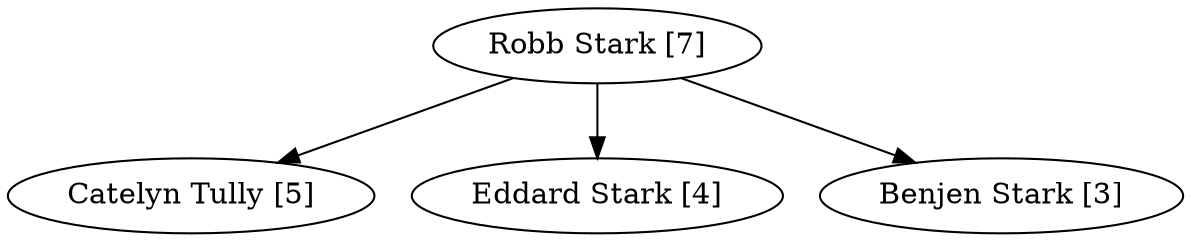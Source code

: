 digraph FamilyTree
{
  "Robb Stark [7]" -> "Catelyn Tully [5]";
  "Robb Stark [7]" -> "Eddard Stark [4]";
  "Robb Stark [7]" -> "Benjen Stark [3]";
}
